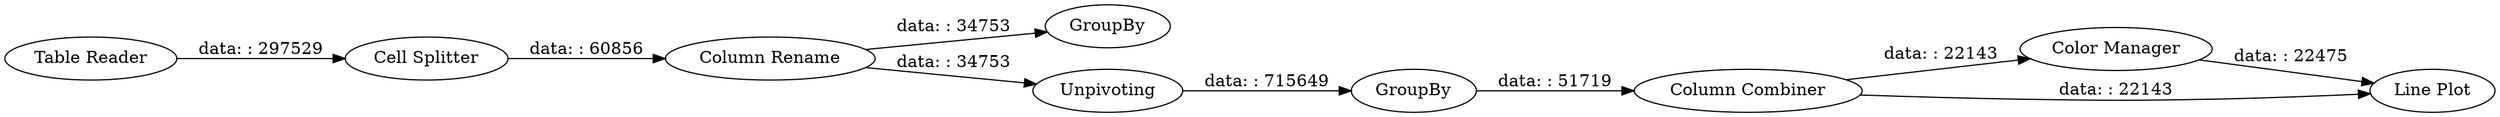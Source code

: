 digraph {
	"-4173635506421209425_1" [label="Table Reader"]
	"-4173635506421209425_6" [label="Color Manager"]
	"-4173635506421209425_2" [label=GroupBy]
	"-4173635506421209425_7" [label=Unpivoting]
	"-4173635506421209425_3" [label="Cell Splitter"]
	"-4173635506421209425_11" [label="Column Combiner"]
	"-4173635506421209425_12" [label="Line Plot"]
	"-4173635506421209425_8" [label=GroupBy]
	"-4173635506421209425_4" [label="Column Rename"]
	"-4173635506421209425_7" -> "-4173635506421209425_8" [label="data: : 715649"]
	"-4173635506421209425_4" -> "-4173635506421209425_7" [label="data: : 34753"]
	"-4173635506421209425_4" -> "-4173635506421209425_2" [label="data: : 34753"]
	"-4173635506421209425_8" -> "-4173635506421209425_11" [label="data: : 51719"]
	"-4173635506421209425_1" -> "-4173635506421209425_3" [label="data: : 297529"]
	"-4173635506421209425_6" -> "-4173635506421209425_12" [label="data: : 22475"]
	"-4173635506421209425_3" -> "-4173635506421209425_4" [label="data: : 60856"]
	"-4173635506421209425_11" -> "-4173635506421209425_6" [label="data: : 22143"]
	"-4173635506421209425_11" -> "-4173635506421209425_12" [label="data: : 22143"]
	rankdir=LR
}
